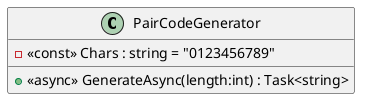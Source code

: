 @startuml
class PairCodeGenerator {
    - <<const>> Chars : string = "0123456789"
    + <<async>> GenerateAsync(length:int) : Task<string>
}
@enduml

